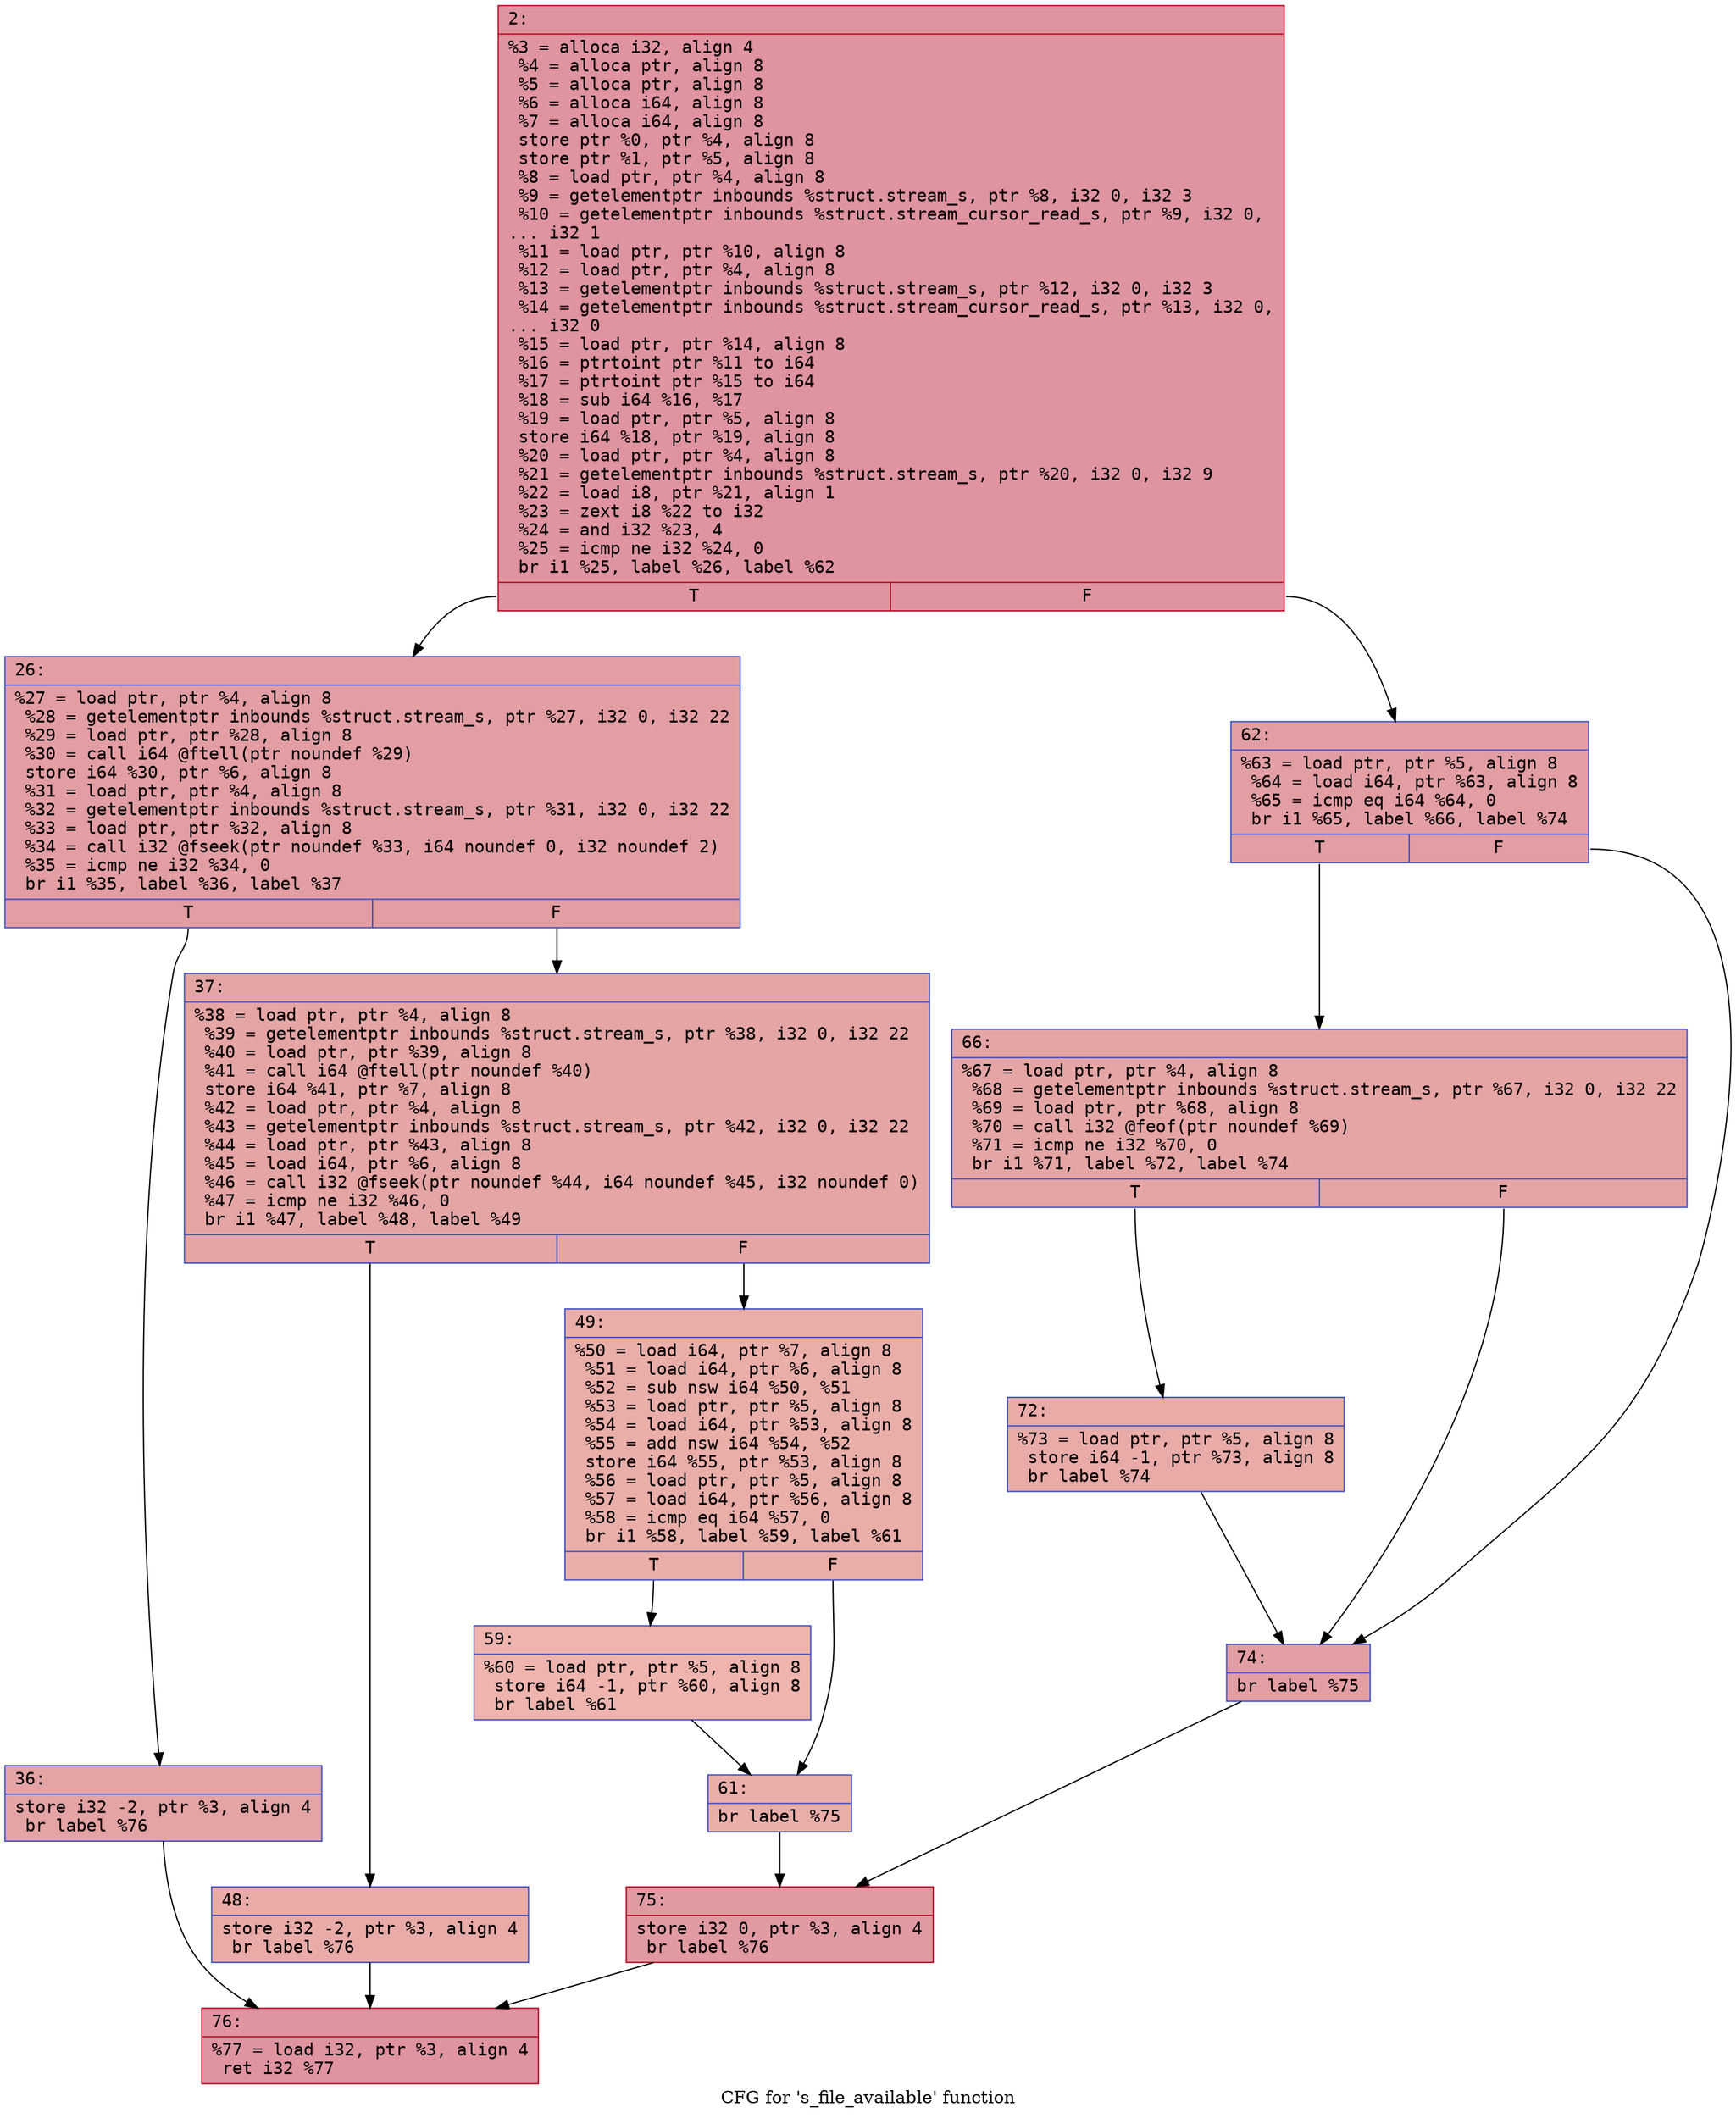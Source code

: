 digraph "CFG for 's_file_available' function" {
	label="CFG for 's_file_available' function";

	Node0x6000009a6300 [shape=record,color="#b70d28ff", style=filled, fillcolor="#b70d2870" fontname="Courier",label="{2:\l|  %3 = alloca i32, align 4\l  %4 = alloca ptr, align 8\l  %5 = alloca ptr, align 8\l  %6 = alloca i64, align 8\l  %7 = alloca i64, align 8\l  store ptr %0, ptr %4, align 8\l  store ptr %1, ptr %5, align 8\l  %8 = load ptr, ptr %4, align 8\l  %9 = getelementptr inbounds %struct.stream_s, ptr %8, i32 0, i32 3\l  %10 = getelementptr inbounds %struct.stream_cursor_read_s, ptr %9, i32 0,\l... i32 1\l  %11 = load ptr, ptr %10, align 8\l  %12 = load ptr, ptr %4, align 8\l  %13 = getelementptr inbounds %struct.stream_s, ptr %12, i32 0, i32 3\l  %14 = getelementptr inbounds %struct.stream_cursor_read_s, ptr %13, i32 0,\l... i32 0\l  %15 = load ptr, ptr %14, align 8\l  %16 = ptrtoint ptr %11 to i64\l  %17 = ptrtoint ptr %15 to i64\l  %18 = sub i64 %16, %17\l  %19 = load ptr, ptr %5, align 8\l  store i64 %18, ptr %19, align 8\l  %20 = load ptr, ptr %4, align 8\l  %21 = getelementptr inbounds %struct.stream_s, ptr %20, i32 0, i32 9\l  %22 = load i8, ptr %21, align 1\l  %23 = zext i8 %22 to i32\l  %24 = and i32 %23, 4\l  %25 = icmp ne i32 %24, 0\l  br i1 %25, label %26, label %62\l|{<s0>T|<s1>F}}"];
	Node0x6000009a6300:s0 -> Node0x6000009a63a0[tooltip="2 -> 26\nProbability 50.00%" ];
	Node0x6000009a6300:s1 -> Node0x6000009a65d0[tooltip="2 -> 62\nProbability 50.00%" ];
	Node0x6000009a63a0 [shape=record,color="#3d50c3ff", style=filled, fillcolor="#be242e70" fontname="Courier",label="{26:\l|  %27 = load ptr, ptr %4, align 8\l  %28 = getelementptr inbounds %struct.stream_s, ptr %27, i32 0, i32 22\l  %29 = load ptr, ptr %28, align 8\l  %30 = call i64 @ftell(ptr noundef %29)\l  store i64 %30, ptr %6, align 8\l  %31 = load ptr, ptr %4, align 8\l  %32 = getelementptr inbounds %struct.stream_s, ptr %31, i32 0, i32 22\l  %33 = load ptr, ptr %32, align 8\l  %34 = call i32 @fseek(ptr noundef %33, i64 noundef 0, i32 noundef 2)\l  %35 = icmp ne i32 %34, 0\l  br i1 %35, label %36, label %37\l|{<s0>T|<s1>F}}"];
	Node0x6000009a63a0:s0 -> Node0x6000009a63f0[tooltip="26 -> 36\nProbability 62.50%" ];
	Node0x6000009a63a0:s1 -> Node0x6000009a6440[tooltip="26 -> 37\nProbability 37.50%" ];
	Node0x6000009a63f0 [shape=record,color="#3d50c3ff", style=filled, fillcolor="#c32e3170" fontname="Courier",label="{36:\l|  store i32 -2, ptr %3, align 4\l  br label %76\l}"];
	Node0x6000009a63f0 -> Node0x6000009a6760[tooltip="36 -> 76\nProbability 100.00%" ];
	Node0x6000009a6440 [shape=record,color="#3d50c3ff", style=filled, fillcolor="#c5333470" fontname="Courier",label="{37:\l|  %38 = load ptr, ptr %4, align 8\l  %39 = getelementptr inbounds %struct.stream_s, ptr %38, i32 0, i32 22\l  %40 = load ptr, ptr %39, align 8\l  %41 = call i64 @ftell(ptr noundef %40)\l  store i64 %41, ptr %7, align 8\l  %42 = load ptr, ptr %4, align 8\l  %43 = getelementptr inbounds %struct.stream_s, ptr %42, i32 0, i32 22\l  %44 = load ptr, ptr %43, align 8\l  %45 = load i64, ptr %6, align 8\l  %46 = call i32 @fseek(ptr noundef %44, i64 noundef %45, i32 noundef 0)\l  %47 = icmp ne i32 %46, 0\l  br i1 %47, label %48, label %49\l|{<s0>T|<s1>F}}"];
	Node0x6000009a6440:s0 -> Node0x6000009a6490[tooltip="37 -> 48\nProbability 62.50%" ];
	Node0x6000009a6440:s1 -> Node0x6000009a64e0[tooltip="37 -> 49\nProbability 37.50%" ];
	Node0x6000009a6490 [shape=record,color="#3d50c3ff", style=filled, fillcolor="#cc403a70" fontname="Courier",label="{48:\l|  store i32 -2, ptr %3, align 4\l  br label %76\l}"];
	Node0x6000009a6490 -> Node0x6000009a6760[tooltip="48 -> 76\nProbability 100.00%" ];
	Node0x6000009a64e0 [shape=record,color="#3d50c3ff", style=filled, fillcolor="#d0473d70" fontname="Courier",label="{49:\l|  %50 = load i64, ptr %7, align 8\l  %51 = load i64, ptr %6, align 8\l  %52 = sub nsw i64 %50, %51\l  %53 = load ptr, ptr %5, align 8\l  %54 = load i64, ptr %53, align 8\l  %55 = add nsw i64 %54, %52\l  store i64 %55, ptr %53, align 8\l  %56 = load ptr, ptr %5, align 8\l  %57 = load i64, ptr %56, align 8\l  %58 = icmp eq i64 %57, 0\l  br i1 %58, label %59, label %61\l|{<s0>T|<s1>F}}"];
	Node0x6000009a64e0:s0 -> Node0x6000009a6530[tooltip="49 -> 59\nProbability 37.50%" ];
	Node0x6000009a64e0:s1 -> Node0x6000009a6580[tooltip="49 -> 61\nProbability 62.50%" ];
	Node0x6000009a6530 [shape=record,color="#3d50c3ff", style=filled, fillcolor="#d8564670" fontname="Courier",label="{59:\l|  %60 = load ptr, ptr %5, align 8\l  store i64 -1, ptr %60, align 8\l  br label %61\l}"];
	Node0x6000009a6530 -> Node0x6000009a6580[tooltip="59 -> 61\nProbability 100.00%" ];
	Node0x6000009a6580 [shape=record,color="#3d50c3ff", style=filled, fillcolor="#d0473d70" fontname="Courier",label="{61:\l|  br label %75\l}"];
	Node0x6000009a6580 -> Node0x6000009a6710[tooltip="61 -> 75\nProbability 100.00%" ];
	Node0x6000009a65d0 [shape=record,color="#3d50c3ff", style=filled, fillcolor="#be242e70" fontname="Courier",label="{62:\l|  %63 = load ptr, ptr %5, align 8\l  %64 = load i64, ptr %63, align 8\l  %65 = icmp eq i64 %64, 0\l  br i1 %65, label %66, label %74\l|{<s0>T|<s1>F}}"];
	Node0x6000009a65d0:s0 -> Node0x6000009a6620[tooltip="62 -> 66\nProbability 37.50%" ];
	Node0x6000009a65d0:s1 -> Node0x6000009a66c0[tooltip="62 -> 74\nProbability 62.50%" ];
	Node0x6000009a6620 [shape=record,color="#3d50c3ff", style=filled, fillcolor="#c5333470" fontname="Courier",label="{66:\l|  %67 = load ptr, ptr %4, align 8\l  %68 = getelementptr inbounds %struct.stream_s, ptr %67, i32 0, i32 22\l  %69 = load ptr, ptr %68, align 8\l  %70 = call i32 @feof(ptr noundef %69)\l  %71 = icmp ne i32 %70, 0\l  br i1 %71, label %72, label %74\l|{<s0>T|<s1>F}}"];
	Node0x6000009a6620:s0 -> Node0x6000009a6670[tooltip="66 -> 72\nProbability 62.50%" ];
	Node0x6000009a6620:s1 -> Node0x6000009a66c0[tooltip="66 -> 74\nProbability 37.50%" ];
	Node0x6000009a6670 [shape=record,color="#3d50c3ff", style=filled, fillcolor="#cc403a70" fontname="Courier",label="{72:\l|  %73 = load ptr, ptr %5, align 8\l  store i64 -1, ptr %73, align 8\l  br label %74\l}"];
	Node0x6000009a6670 -> Node0x6000009a66c0[tooltip="72 -> 74\nProbability 100.00%" ];
	Node0x6000009a66c0 [shape=record,color="#3d50c3ff", style=filled, fillcolor="#be242e70" fontname="Courier",label="{74:\l|  br label %75\l}"];
	Node0x6000009a66c0 -> Node0x6000009a6710[tooltip="74 -> 75\nProbability 100.00%" ];
	Node0x6000009a6710 [shape=record,color="#b70d28ff", style=filled, fillcolor="#bb1b2c70" fontname="Courier",label="{75:\l|  store i32 0, ptr %3, align 4\l  br label %76\l}"];
	Node0x6000009a6710 -> Node0x6000009a6760[tooltip="75 -> 76\nProbability 100.00%" ];
	Node0x6000009a6760 [shape=record,color="#b70d28ff", style=filled, fillcolor="#b70d2870" fontname="Courier",label="{76:\l|  %77 = load i32, ptr %3, align 4\l  ret i32 %77\l}"];
}
